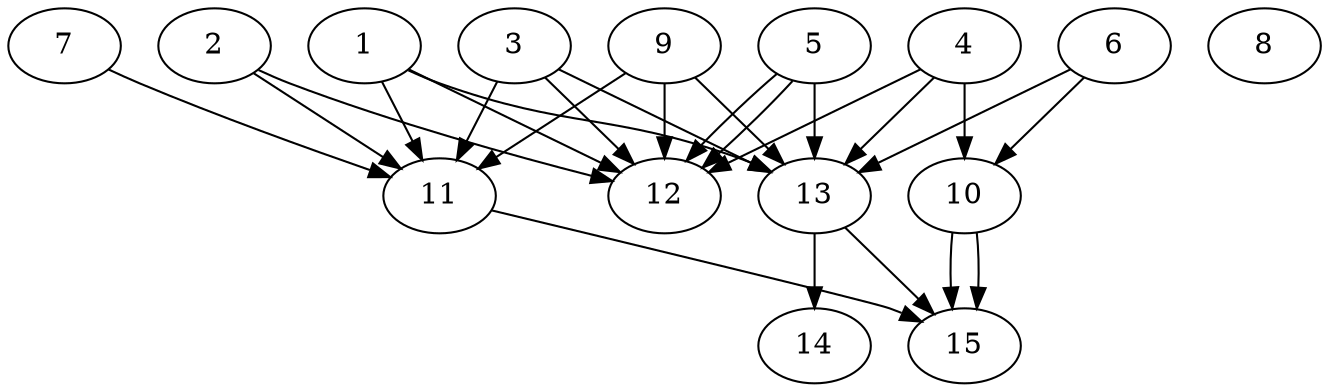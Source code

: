 // DAG automatically generated by daggen at Tue Aug  6 16:26:17 2019
// ./daggen --dot -n 15 --ccr 0.3 --fat 0.8 --regular 0.5 --density 0.9 --mindata 5242880 --maxdata 52428800 
digraph G {
  1 [size="70348800", alpha="0.10", expect_size="21104640"] 
  1 -> 11 [size ="21104640"]
  1 -> 12 [size ="21104640"]
  1 -> 13 [size ="21104640"]
  2 [size="107929600", alpha="0.04", expect_size="32378880"] 
  2 -> 11 [size ="32378880"]
  2 -> 12 [size ="32378880"]
  3 [size="46936747", alpha="0.14", expect_size="14081024"] 
  3 -> 11 [size ="14081024"]
  3 -> 12 [size ="14081024"]
  3 -> 13 [size ="14081024"]
  4 [size="129904640", alpha="0.06", expect_size="38971392"] 
  4 -> 10 [size ="38971392"]
  4 -> 12 [size ="38971392"]
  4 -> 13 [size ="38971392"]
  5 [size="169844053", alpha="0.04", expect_size="50953216"] 
  5 -> 12 [size ="50953216"]
  5 -> 12 [size ="50953216"]
  5 -> 13 [size ="50953216"]
  6 [size="18746027", alpha="0.08", expect_size="5623808"] 
  6 -> 10 [size ="5623808"]
  6 -> 13 [size ="5623808"]
  7 [size="140161707", alpha="0.14", expect_size="42048512"] 
  7 -> 11 [size ="42048512"]
  8 [size="110807040", alpha="0.20", expect_size="33242112"] 
  9 [size="41458347", alpha="0.16", expect_size="12437504"] 
  9 -> 11 [size ="12437504"]
  9 -> 12 [size ="12437504"]
  9 -> 13 [size ="12437504"]
  10 [size="86138880", alpha="0.17", expect_size="25841664"] 
  10 -> 15 [size ="25841664"]
  10 -> 15 [size ="25841664"]
  11 [size="33232213", alpha="0.04", expect_size="9969664"] 
  11 -> 15 [size ="9969664"]
  12 [size="108581547", alpha="0.11", expect_size="32574464"] 
  13 [size="141469013", alpha="0.03", expect_size="42440704"] 
  13 -> 14 [size ="42440704"]
  13 -> 15 [size ="42440704"]
  14 [size="92538880", alpha="0.07", expect_size="27761664"] 
  15 [size="141970773", alpha="0.18", expect_size="42591232"] 
}

